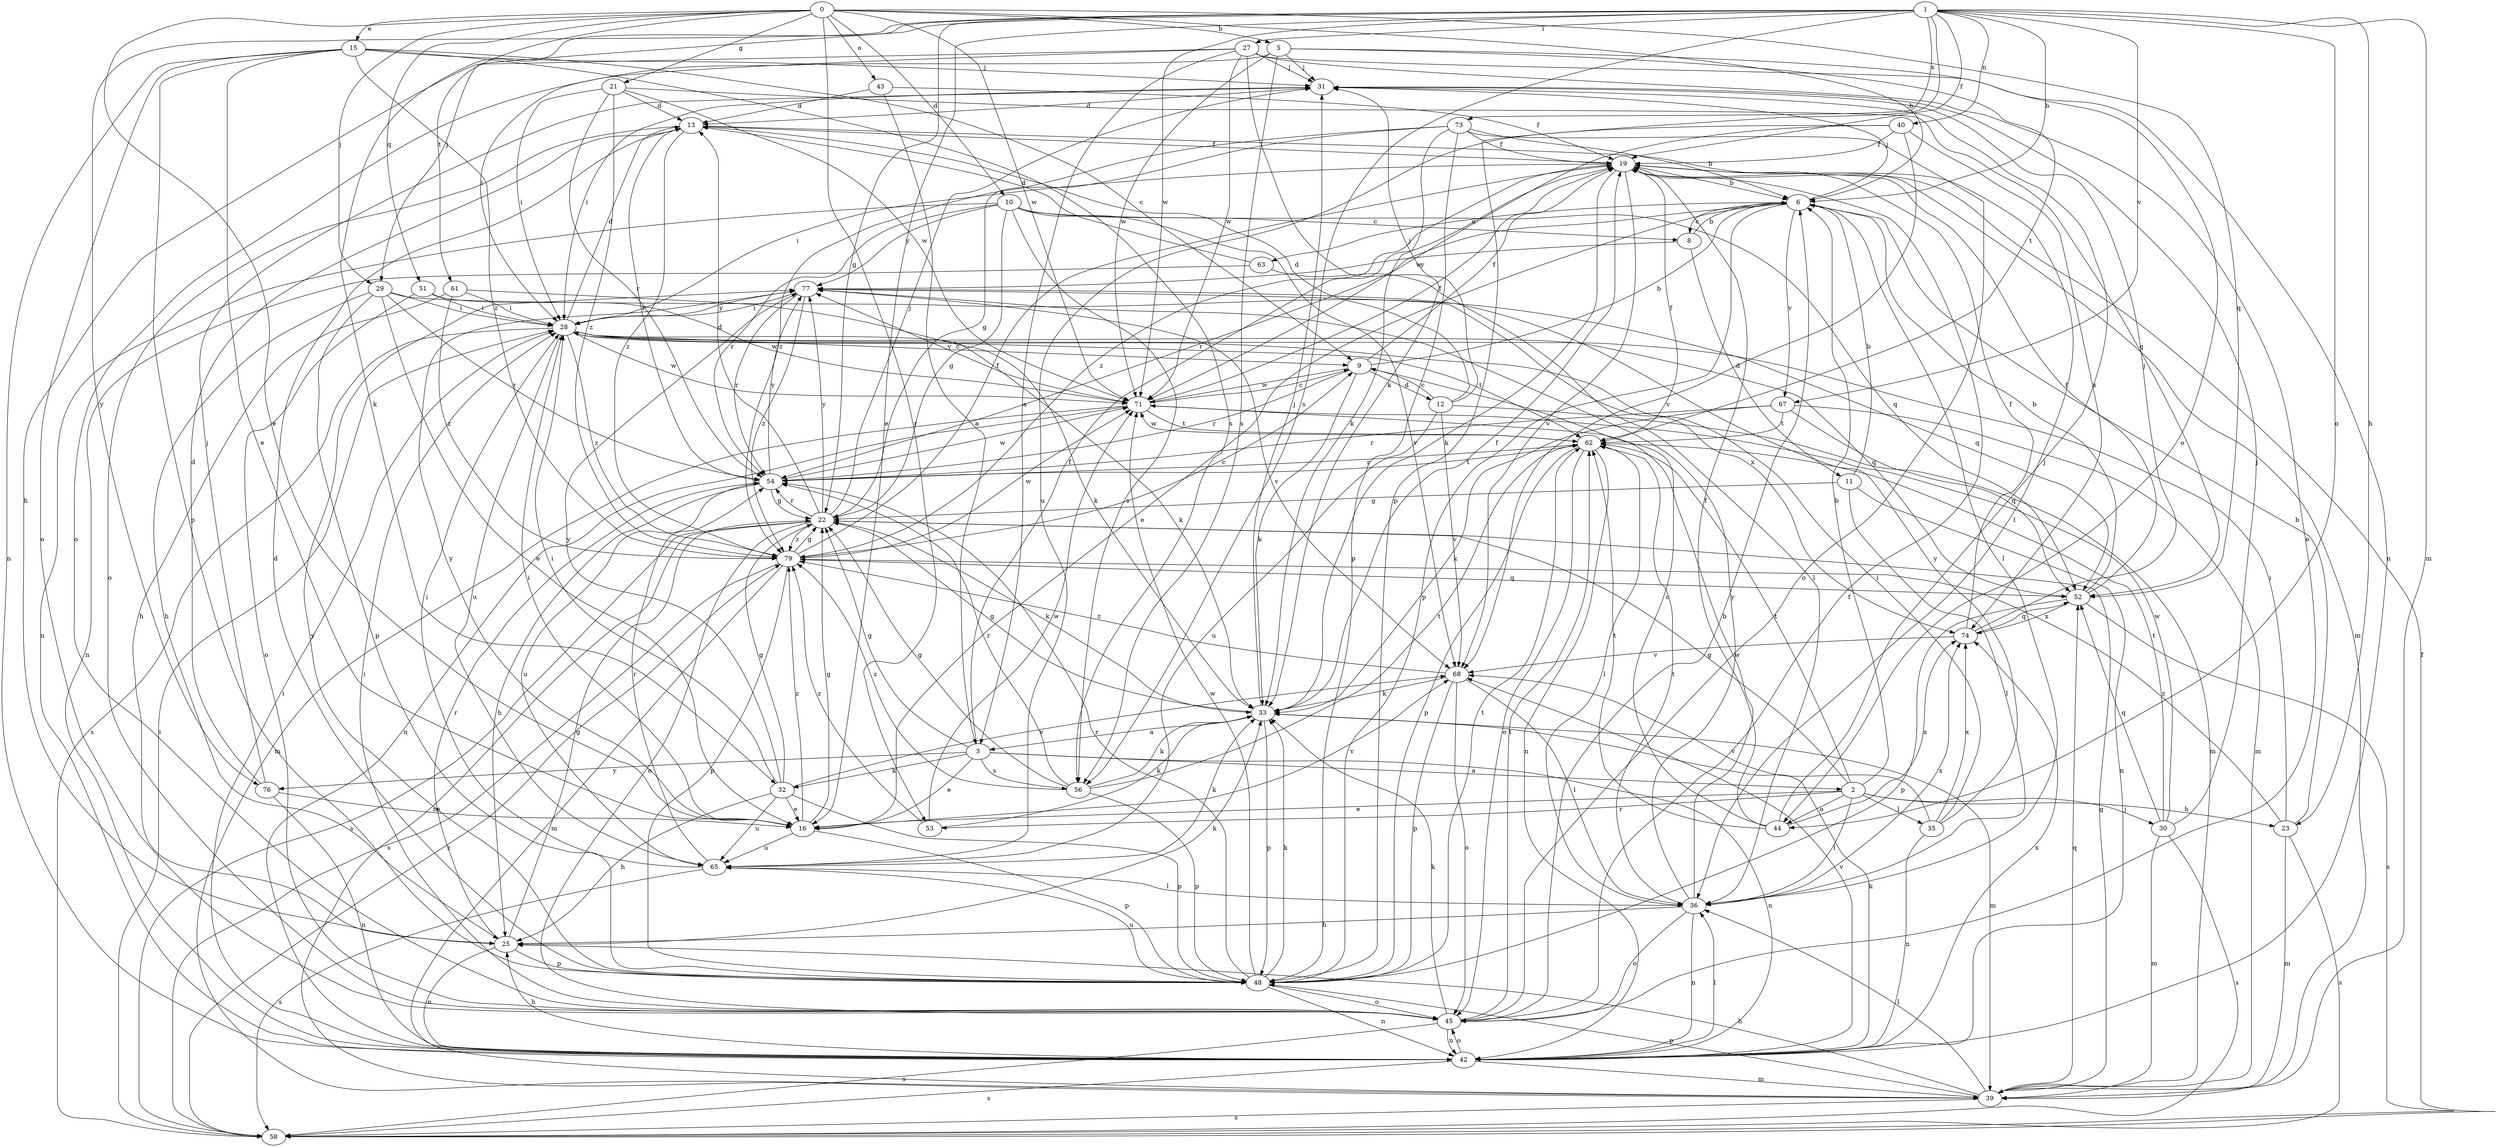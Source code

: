 strict digraph  {
0;
1;
2;
3;
5;
6;
8;
9;
10;
11;
12;
13;
15;
16;
19;
21;
22;
23;
25;
27;
28;
29;
30;
31;
32;
33;
35;
36;
39;
40;
42;
43;
44;
45;
48;
51;
52;
53;
54;
56;
58;
61;
62;
63;
65;
67;
68;
71;
73;
74;
76;
77;
79;
0 -> 5  [label=b];
0 -> 6  [label=b];
0 -> 10  [label=d];
0 -> 15  [label=e];
0 -> 16  [label=e];
0 -> 21  [label=g];
0 -> 29  [label=j];
0 -> 43  [label=o];
0 -> 51  [label=q];
0 -> 52  [label=q];
0 -> 53  [label=r];
0 -> 61  [label=t];
0 -> 71  [label=w];
1 -> 6  [label=b];
1 -> 16  [label=e];
1 -> 19  [label=f];
1 -> 22  [label=g];
1 -> 23  [label=h];
1 -> 27  [label=i];
1 -> 29  [label=j];
1 -> 32  [label=k];
1 -> 39  [label=m];
1 -> 40  [label=n];
1 -> 44  [label=o];
1 -> 48  [label=p];
1 -> 56  [label=s];
1 -> 67  [label=v];
1 -> 71  [label=w];
1 -> 73  [label=x];
1 -> 76  [label=y];
2 -> 6  [label=b];
2 -> 16  [label=e];
2 -> 22  [label=g];
2 -> 23  [label=h];
2 -> 30  [label=j];
2 -> 35  [label=l];
2 -> 36  [label=l];
2 -> 44  [label=o];
2 -> 53  [label=r];
2 -> 62  [label=t];
3 -> 2  [label=a];
3 -> 16  [label=e];
3 -> 19  [label=f];
3 -> 22  [label=g];
3 -> 32  [label=k];
3 -> 42  [label=n];
3 -> 56  [label=s];
3 -> 76  [label=y];
5 -> 31  [label=j];
5 -> 44  [label=o];
5 -> 45  [label=o];
5 -> 56  [label=s];
5 -> 62  [label=t];
5 -> 71  [label=w];
6 -> 8  [label=c];
6 -> 16  [label=e];
6 -> 31  [label=j];
6 -> 36  [label=l];
6 -> 48  [label=p];
6 -> 54  [label=r];
6 -> 63  [label=u];
6 -> 67  [label=v];
8 -> 6  [label=b];
8 -> 11  [label=d];
8 -> 77  [label=y];
9 -> 6  [label=b];
9 -> 12  [label=d];
9 -> 19  [label=f];
9 -> 33  [label=k];
9 -> 54  [label=r];
9 -> 71  [label=w];
10 -> 8  [label=c];
10 -> 22  [label=g];
10 -> 42  [label=n];
10 -> 52  [label=q];
10 -> 54  [label=r];
10 -> 56  [label=s];
10 -> 68  [label=v];
10 -> 77  [label=y];
11 -> 6  [label=b];
11 -> 22  [label=g];
11 -> 36  [label=l];
11 -> 42  [label=n];
12 -> 9  [label=c];
12 -> 13  [label=d];
12 -> 31  [label=j];
12 -> 39  [label=m];
12 -> 65  [label=u];
12 -> 68  [label=v];
13 -> 19  [label=f];
13 -> 36  [label=l];
13 -> 45  [label=o];
13 -> 54  [label=r];
13 -> 79  [label=z];
15 -> 9  [label=c];
15 -> 16  [label=e];
15 -> 31  [label=j];
15 -> 42  [label=n];
15 -> 45  [label=o];
15 -> 48  [label=p];
15 -> 56  [label=s];
15 -> 79  [label=z];
16 -> 22  [label=g];
16 -> 28  [label=i];
16 -> 48  [label=p];
16 -> 65  [label=u];
16 -> 68  [label=v];
16 -> 77  [label=y];
16 -> 79  [label=z];
19 -> 6  [label=b];
19 -> 28  [label=i];
19 -> 33  [label=k];
19 -> 39  [label=m];
19 -> 68  [label=v];
19 -> 79  [label=z];
21 -> 13  [label=d];
21 -> 28  [label=i];
21 -> 52  [label=q];
21 -> 54  [label=r];
21 -> 71  [label=w];
21 -> 79  [label=z];
22 -> 13  [label=d];
22 -> 31  [label=j];
22 -> 33  [label=k];
22 -> 39  [label=m];
22 -> 45  [label=o];
22 -> 54  [label=r];
22 -> 58  [label=s];
22 -> 77  [label=y];
22 -> 79  [label=z];
23 -> 6  [label=b];
23 -> 28  [label=i];
23 -> 39  [label=m];
23 -> 58  [label=s];
23 -> 79  [label=z];
25 -> 22  [label=g];
25 -> 33  [label=k];
25 -> 42  [label=n];
25 -> 48  [label=p];
25 -> 54  [label=r];
27 -> 3  [label=a];
27 -> 25  [label=h];
27 -> 28  [label=i];
27 -> 31  [label=j];
27 -> 33  [label=k];
27 -> 42  [label=n];
27 -> 45  [label=o];
27 -> 71  [label=w];
28 -> 9  [label=c];
28 -> 13  [label=d];
28 -> 33  [label=k];
28 -> 52  [label=q];
28 -> 58  [label=s];
28 -> 62  [label=t];
28 -> 65  [label=u];
28 -> 71  [label=w];
28 -> 77  [label=y];
28 -> 79  [label=z];
29 -> 16  [label=e];
29 -> 25  [label=h];
29 -> 28  [label=i];
29 -> 48  [label=p];
29 -> 52  [label=q];
29 -> 54  [label=r];
30 -> 31  [label=j];
30 -> 39  [label=m];
30 -> 52  [label=q];
30 -> 58  [label=s];
30 -> 62  [label=t];
30 -> 71  [label=w];
31 -> 13  [label=d];
31 -> 28  [label=i];
32 -> 16  [label=e];
32 -> 22  [label=g];
32 -> 25  [label=h];
32 -> 28  [label=i];
32 -> 48  [label=p];
32 -> 65  [label=u];
32 -> 68  [label=v];
32 -> 77  [label=y];
33 -> 3  [label=a];
33 -> 19  [label=f];
33 -> 22  [label=g];
33 -> 31  [label=j];
33 -> 39  [label=m];
33 -> 48  [label=p];
35 -> 28  [label=i];
35 -> 42  [label=n];
35 -> 68  [label=v];
35 -> 74  [label=x];
35 -> 77  [label=y];
36 -> 25  [label=h];
36 -> 42  [label=n];
36 -> 45  [label=o];
36 -> 62  [label=t];
36 -> 71  [label=w];
36 -> 74  [label=x];
36 -> 77  [label=y];
39 -> 22  [label=g];
39 -> 25  [label=h];
39 -> 36  [label=l];
39 -> 48  [label=p];
39 -> 52  [label=q];
39 -> 58  [label=s];
40 -> 19  [label=f];
40 -> 65  [label=u];
40 -> 68  [label=v];
40 -> 71  [label=w];
40 -> 74  [label=x];
42 -> 25  [label=h];
42 -> 28  [label=i];
42 -> 33  [label=k];
42 -> 36  [label=l];
42 -> 39  [label=m];
42 -> 45  [label=o];
42 -> 58  [label=s];
42 -> 68  [label=v];
42 -> 74  [label=x];
43 -> 3  [label=a];
43 -> 13  [label=d];
43 -> 19  [label=f];
44 -> 9  [label=c];
44 -> 19  [label=f];
44 -> 31  [label=j];
44 -> 62  [label=t];
44 -> 74  [label=x];
45 -> 6  [label=b];
45 -> 19  [label=f];
45 -> 28  [label=i];
45 -> 33  [label=k];
45 -> 42  [label=n];
45 -> 58  [label=s];
45 -> 62  [label=t];
48 -> 13  [label=d];
48 -> 33  [label=k];
48 -> 42  [label=n];
48 -> 45  [label=o];
48 -> 54  [label=r];
48 -> 62  [label=t];
48 -> 65  [label=u];
48 -> 71  [label=w];
48 -> 77  [label=y];
51 -> 28  [label=i];
51 -> 45  [label=o];
51 -> 71  [label=w];
52 -> 6  [label=b];
52 -> 19  [label=f];
52 -> 48  [label=p];
52 -> 58  [label=s];
52 -> 74  [label=x];
53 -> 33  [label=k];
53 -> 71  [label=w];
53 -> 79  [label=z];
54 -> 22  [label=g];
54 -> 25  [label=h];
54 -> 62  [label=t];
54 -> 65  [label=u];
54 -> 71  [label=w];
54 -> 77  [label=y];
56 -> 22  [label=g];
56 -> 33  [label=k];
56 -> 48  [label=p];
56 -> 54  [label=r];
56 -> 62  [label=t];
56 -> 79  [label=z];
58 -> 19  [label=f];
58 -> 28  [label=i];
58 -> 79  [label=z];
61 -> 25  [label=h];
61 -> 28  [label=i];
61 -> 33  [label=k];
61 -> 79  [label=z];
62 -> 19  [label=f];
62 -> 36  [label=l];
62 -> 42  [label=n];
62 -> 45  [label=o];
62 -> 48  [label=p];
62 -> 54  [label=r];
62 -> 71  [label=w];
63 -> 13  [label=d];
63 -> 36  [label=l];
63 -> 42  [label=n];
65 -> 28  [label=i];
65 -> 33  [label=k];
65 -> 36  [label=l];
65 -> 54  [label=r];
65 -> 58  [label=s];
67 -> 33  [label=k];
67 -> 39  [label=m];
67 -> 52  [label=q];
67 -> 54  [label=r];
67 -> 62  [label=t];
68 -> 33  [label=k];
68 -> 36  [label=l];
68 -> 45  [label=o];
68 -> 48  [label=p];
68 -> 79  [label=z];
71 -> 9  [label=c];
71 -> 19  [label=f];
71 -> 39  [label=m];
71 -> 42  [label=n];
71 -> 62  [label=t];
71 -> 77  [label=y];
73 -> 6  [label=b];
73 -> 19  [label=f];
73 -> 22  [label=g];
73 -> 33  [label=k];
73 -> 45  [label=o];
73 -> 48  [label=p];
73 -> 79  [label=z];
74 -> 19  [label=f];
74 -> 31  [label=j];
74 -> 52  [label=q];
74 -> 68  [label=v];
76 -> 13  [label=d];
76 -> 16  [label=e];
76 -> 31  [label=j];
76 -> 42  [label=n];
77 -> 28  [label=i];
77 -> 54  [label=r];
77 -> 68  [label=v];
77 -> 74  [label=x];
77 -> 79  [label=z];
79 -> 9  [label=c];
79 -> 19  [label=f];
79 -> 22  [label=g];
79 -> 39  [label=m];
79 -> 48  [label=p];
79 -> 52  [label=q];
79 -> 58  [label=s];
79 -> 71  [label=w];
}
